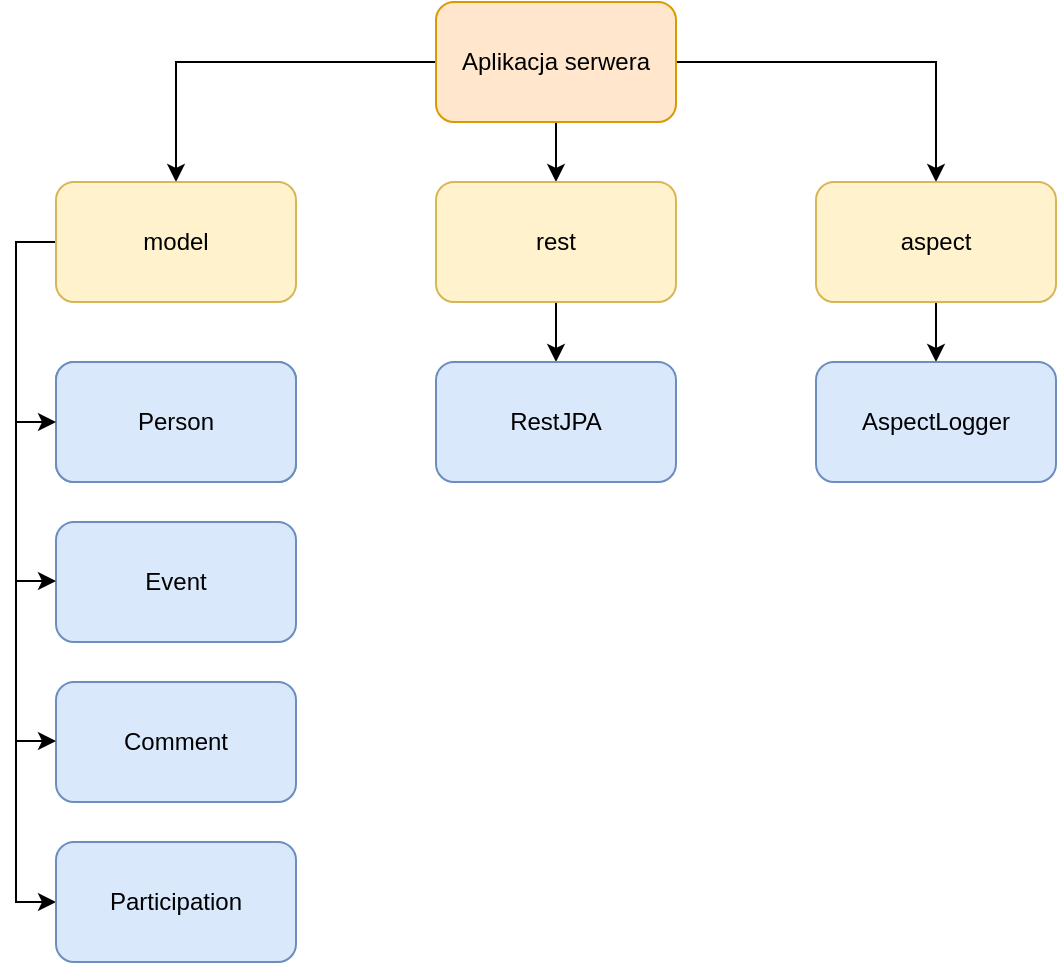 <mxfile version="13.3.5" type="device"><diagram id="QicntM3u3QO1auLXnYjO" name="Page-1"><mxGraphModel dx="854" dy="465" grid="1" gridSize="10" guides="1" tooltips="1" connect="1" arrows="1" fold="1" page="1" pageScale="1" pageWidth="600" pageHeight="550" math="0" shadow="0"><root><mxCell id="0"/><mxCell id="1" parent="0"/><mxCell id="9I99PZt2hTiIHgBYvKeZ-14" value="" style="edgeStyle=orthogonalEdgeStyle;rounded=0;orthogonalLoop=1;jettySize=auto;html=1;" edge="1" parent="1" source="9I99PZt2hTiIHgBYvKeZ-1" target="9I99PZt2hTiIHgBYvKeZ-3"><mxGeometry relative="1" as="geometry"/></mxCell><mxCell id="9I99PZt2hTiIHgBYvKeZ-16" value="" style="edgeStyle=orthogonalEdgeStyle;rounded=0;orthogonalLoop=1;jettySize=auto;html=1;" edge="1" parent="1" source="9I99PZt2hTiIHgBYvKeZ-1" target="9I99PZt2hTiIHgBYvKeZ-2"><mxGeometry relative="1" as="geometry"><mxPoint x="440" y="60" as="targetPoint"/></mxGeometry></mxCell><mxCell id="9I99PZt2hTiIHgBYvKeZ-17" style="edgeStyle=orthogonalEdgeStyle;rounded=0;orthogonalLoop=1;jettySize=auto;html=1;" edge="1" parent="1" source="9I99PZt2hTiIHgBYvKeZ-1" target="9I99PZt2hTiIHgBYvKeZ-4"><mxGeometry relative="1" as="geometry"/></mxCell><mxCell id="9I99PZt2hTiIHgBYvKeZ-1" value="Aplikacja serwera" style="rounded=1;whiteSpace=wrap;html=1;fillColor=#ffe6cc;strokeColor=#d79b00;" vertex="1" parent="1"><mxGeometry x="240" y="30" width="120" height="60" as="geometry"/></mxCell><mxCell id="9I99PZt2hTiIHgBYvKeZ-19" style="edgeStyle=orthogonalEdgeStyle;rounded=0;orthogonalLoop=1;jettySize=auto;html=1;exitX=0.5;exitY=1;exitDx=0;exitDy=0;" edge="1" parent="1" source="9I99PZt2hTiIHgBYvKeZ-2" target="9I99PZt2hTiIHgBYvKeZ-5"><mxGeometry relative="1" as="geometry"/></mxCell><mxCell id="9I99PZt2hTiIHgBYvKeZ-2" value="aspect" style="rounded=1;whiteSpace=wrap;html=1;fillColor=#fff2cc;strokeColor=#d6b656;" vertex="1" parent="1"><mxGeometry x="430" y="120" width="120" height="60" as="geometry"/></mxCell><mxCell id="9I99PZt2hTiIHgBYvKeZ-18" style="edgeStyle=orthogonalEdgeStyle;rounded=0;orthogonalLoop=1;jettySize=auto;html=1;exitX=0.5;exitY=1;exitDx=0;exitDy=0;entryX=0.5;entryY=0;entryDx=0;entryDy=0;" edge="1" parent="1" source="9I99PZt2hTiIHgBYvKeZ-3" target="9I99PZt2hTiIHgBYvKeZ-6"><mxGeometry relative="1" as="geometry"/></mxCell><mxCell id="9I99PZt2hTiIHgBYvKeZ-3" value="rest" style="rounded=1;whiteSpace=wrap;html=1;fillColor=#fff2cc;strokeColor=#d6b656;" vertex="1" parent="1"><mxGeometry x="240" y="120" width="120" height="60" as="geometry"/></mxCell><mxCell id="9I99PZt2hTiIHgBYvKeZ-20" style="edgeStyle=orthogonalEdgeStyle;rounded=0;orthogonalLoop=1;jettySize=auto;html=1;exitX=0;exitY=0.5;exitDx=0;exitDy=0;entryX=0;entryY=0.5;entryDx=0;entryDy=0;" edge="1" parent="1" source="9I99PZt2hTiIHgBYvKeZ-4" target="9I99PZt2hTiIHgBYvKeZ-12"><mxGeometry relative="1" as="geometry"/></mxCell><mxCell id="9I99PZt2hTiIHgBYvKeZ-4" value="model" style="rounded=1;whiteSpace=wrap;html=1;fillColor=#fff2cc;strokeColor=#d6b656;" vertex="1" parent="1"><mxGeometry x="50" y="120" width="120" height="60" as="geometry"/></mxCell><mxCell id="9I99PZt2hTiIHgBYvKeZ-5" value="AspectLogger" style="rounded=1;whiteSpace=wrap;html=1;fillColor=#dae8fc;strokeColor=#6c8ebf;" vertex="1" parent="1"><mxGeometry x="430" y="210" width="120" height="60" as="geometry"/></mxCell><mxCell id="9I99PZt2hTiIHgBYvKeZ-6" value="RestJPA" style="rounded=1;whiteSpace=wrap;html=1;fillColor=#dae8fc;strokeColor=#6c8ebf;" vertex="1" parent="1"><mxGeometry x="240" y="210" width="120" height="60" as="geometry"/></mxCell><mxCell id="9I99PZt2hTiIHgBYvKeZ-8" value="Person" style="rounded=1;whiteSpace=wrap;html=1;fillColor=#dae8fc;strokeColor=#6c8ebf;" vertex="1" parent="1"><mxGeometry x="50" y="210" width="120" height="60" as="geometry"/></mxCell><mxCell id="9I99PZt2hTiIHgBYvKeZ-9" value="Person" style="rounded=1;whiteSpace=wrap;html=1;fillColor=#dae8fc;strokeColor=#6c8ebf;" vertex="1" parent="1"><mxGeometry x="50" y="210" width="120" height="60" as="geometry"/></mxCell><mxCell id="9I99PZt2hTiIHgBYvKeZ-10" value="Event" style="rounded=1;whiteSpace=wrap;html=1;fillColor=#dae8fc;strokeColor=#6c8ebf;" vertex="1" parent="1"><mxGeometry x="50" y="290" width="120" height="60" as="geometry"/></mxCell><mxCell id="9I99PZt2hTiIHgBYvKeZ-11" value="Comment" style="rounded=1;whiteSpace=wrap;html=1;fillColor=#dae8fc;strokeColor=#6c8ebf;" vertex="1" parent="1"><mxGeometry x="50" y="370" width="120" height="60" as="geometry"/></mxCell><mxCell id="9I99PZt2hTiIHgBYvKeZ-12" value="Participation" style="rounded=1;whiteSpace=wrap;html=1;fillColor=#dae8fc;strokeColor=#6c8ebf;" vertex="1" parent="1"><mxGeometry x="50" y="450" width="120" height="60" as="geometry"/></mxCell><mxCell id="9I99PZt2hTiIHgBYvKeZ-23" value="" style="endArrow=classic;html=1;entryX=0;entryY=0.5;entryDx=0;entryDy=0;" edge="1" parent="1" target="9I99PZt2hTiIHgBYvKeZ-9"><mxGeometry width="50" height="50" relative="1" as="geometry"><mxPoint x="30" y="240" as="sourcePoint"/><mxPoint x="80" y="190" as="targetPoint"/></mxGeometry></mxCell><mxCell id="9I99PZt2hTiIHgBYvKeZ-25" value="" style="endArrow=classic;html=1;entryX=0;entryY=0.5;entryDx=0;entryDy=0;" edge="1" parent="1"><mxGeometry width="50" height="50" relative="1" as="geometry"><mxPoint x="30" y="319.5" as="sourcePoint"/><mxPoint x="50" y="319.5" as="targetPoint"/><Array as="points"><mxPoint x="40" y="319.5"/></Array></mxGeometry></mxCell><mxCell id="9I99PZt2hTiIHgBYvKeZ-26" value="" style="endArrow=classic;html=1;entryX=0;entryY=0.5;entryDx=0;entryDy=0;" edge="1" parent="1"><mxGeometry width="50" height="50" relative="1" as="geometry"><mxPoint x="30" y="399.5" as="sourcePoint"/><mxPoint x="50" y="399.5" as="targetPoint"/><Array as="points"><mxPoint x="40" y="399.5"/></Array></mxGeometry></mxCell></root></mxGraphModel></diagram></mxfile>